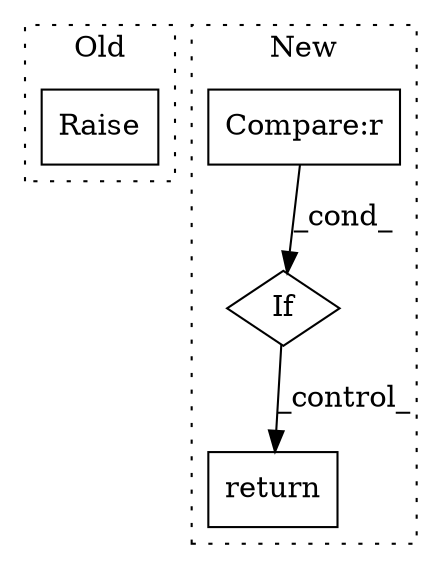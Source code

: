 digraph G {
subgraph cluster0 {
1 [label="Raise" a="91" s="1609" l="6" shape="box"];
label = "Old";
style="dotted";
}
subgraph cluster1 {
2 [label="return" a="93" s="1948" l="7" shape="box"];
3 [label="If" a="96" s="1816,1868" l="3,14" shape="diamond"];
4 [label="Compare:r" a="40" s="1828" l="27" shape="box"];
label = "New";
style="dotted";
}
3 -> 2 [label="_control_"];
4 -> 3 [label="_cond_"];
}